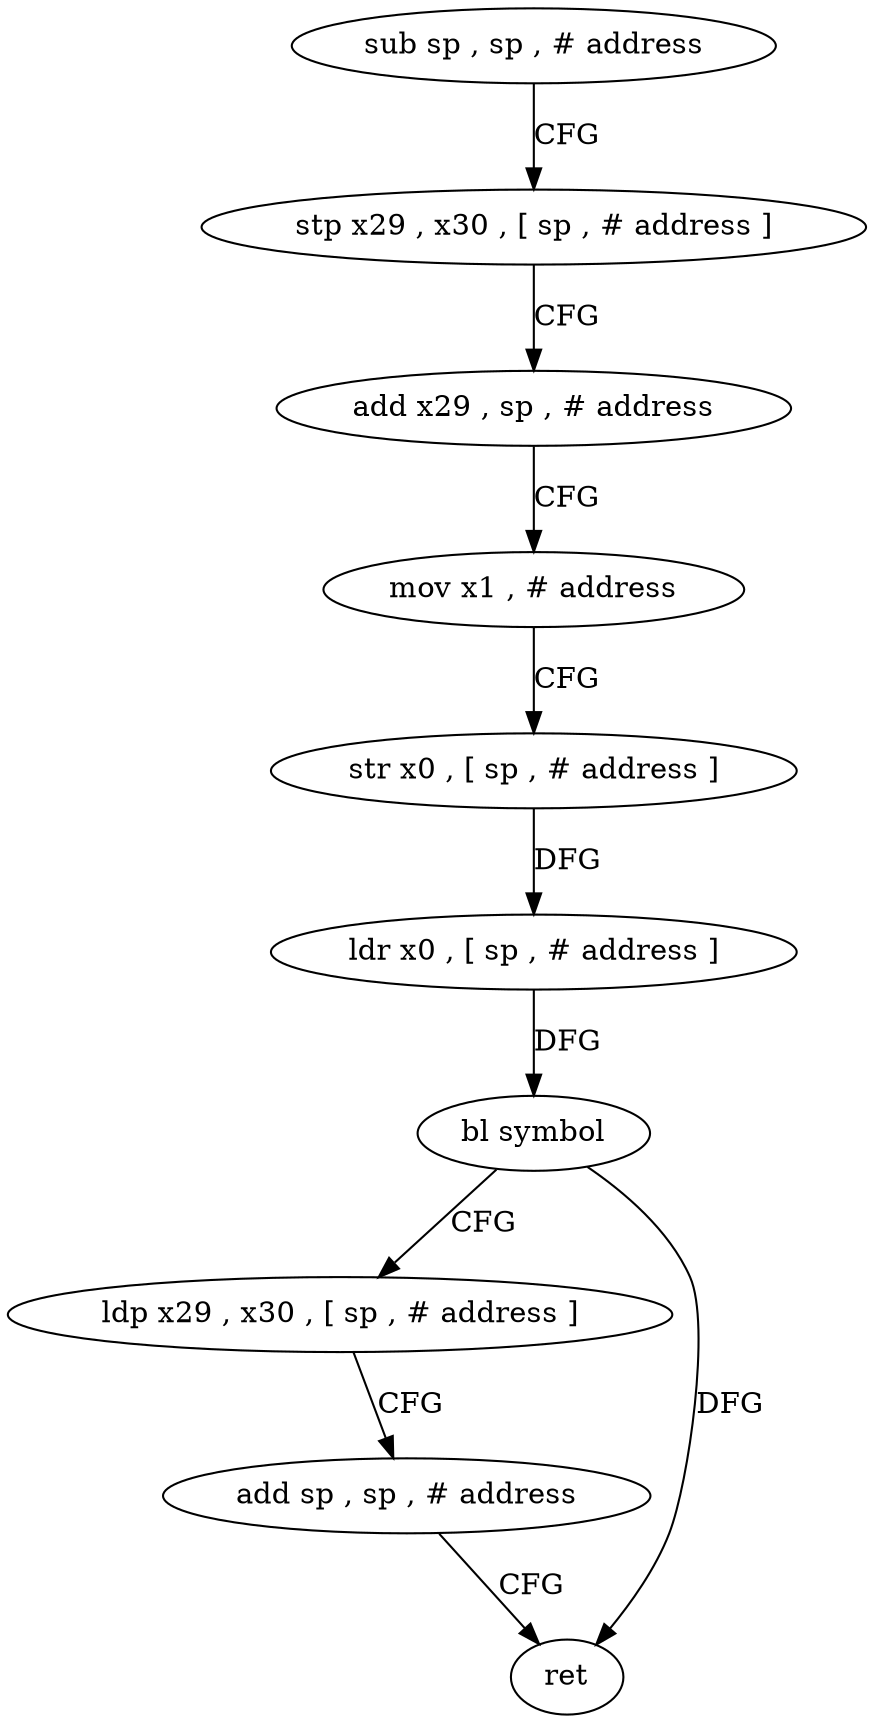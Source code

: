 digraph "func" {
"4239980" [label = "sub sp , sp , # address" ]
"4239984" [label = "stp x29 , x30 , [ sp , # address ]" ]
"4239988" [label = "add x29 , sp , # address" ]
"4239992" [label = "mov x1 , # address" ]
"4239996" [label = "str x0 , [ sp , # address ]" ]
"4240000" [label = "ldr x0 , [ sp , # address ]" ]
"4240004" [label = "bl symbol" ]
"4240008" [label = "ldp x29 , x30 , [ sp , # address ]" ]
"4240012" [label = "add sp , sp , # address" ]
"4240016" [label = "ret" ]
"4239980" -> "4239984" [ label = "CFG" ]
"4239984" -> "4239988" [ label = "CFG" ]
"4239988" -> "4239992" [ label = "CFG" ]
"4239992" -> "4239996" [ label = "CFG" ]
"4239996" -> "4240000" [ label = "DFG" ]
"4240000" -> "4240004" [ label = "DFG" ]
"4240004" -> "4240008" [ label = "CFG" ]
"4240004" -> "4240016" [ label = "DFG" ]
"4240008" -> "4240012" [ label = "CFG" ]
"4240012" -> "4240016" [ label = "CFG" ]
}
